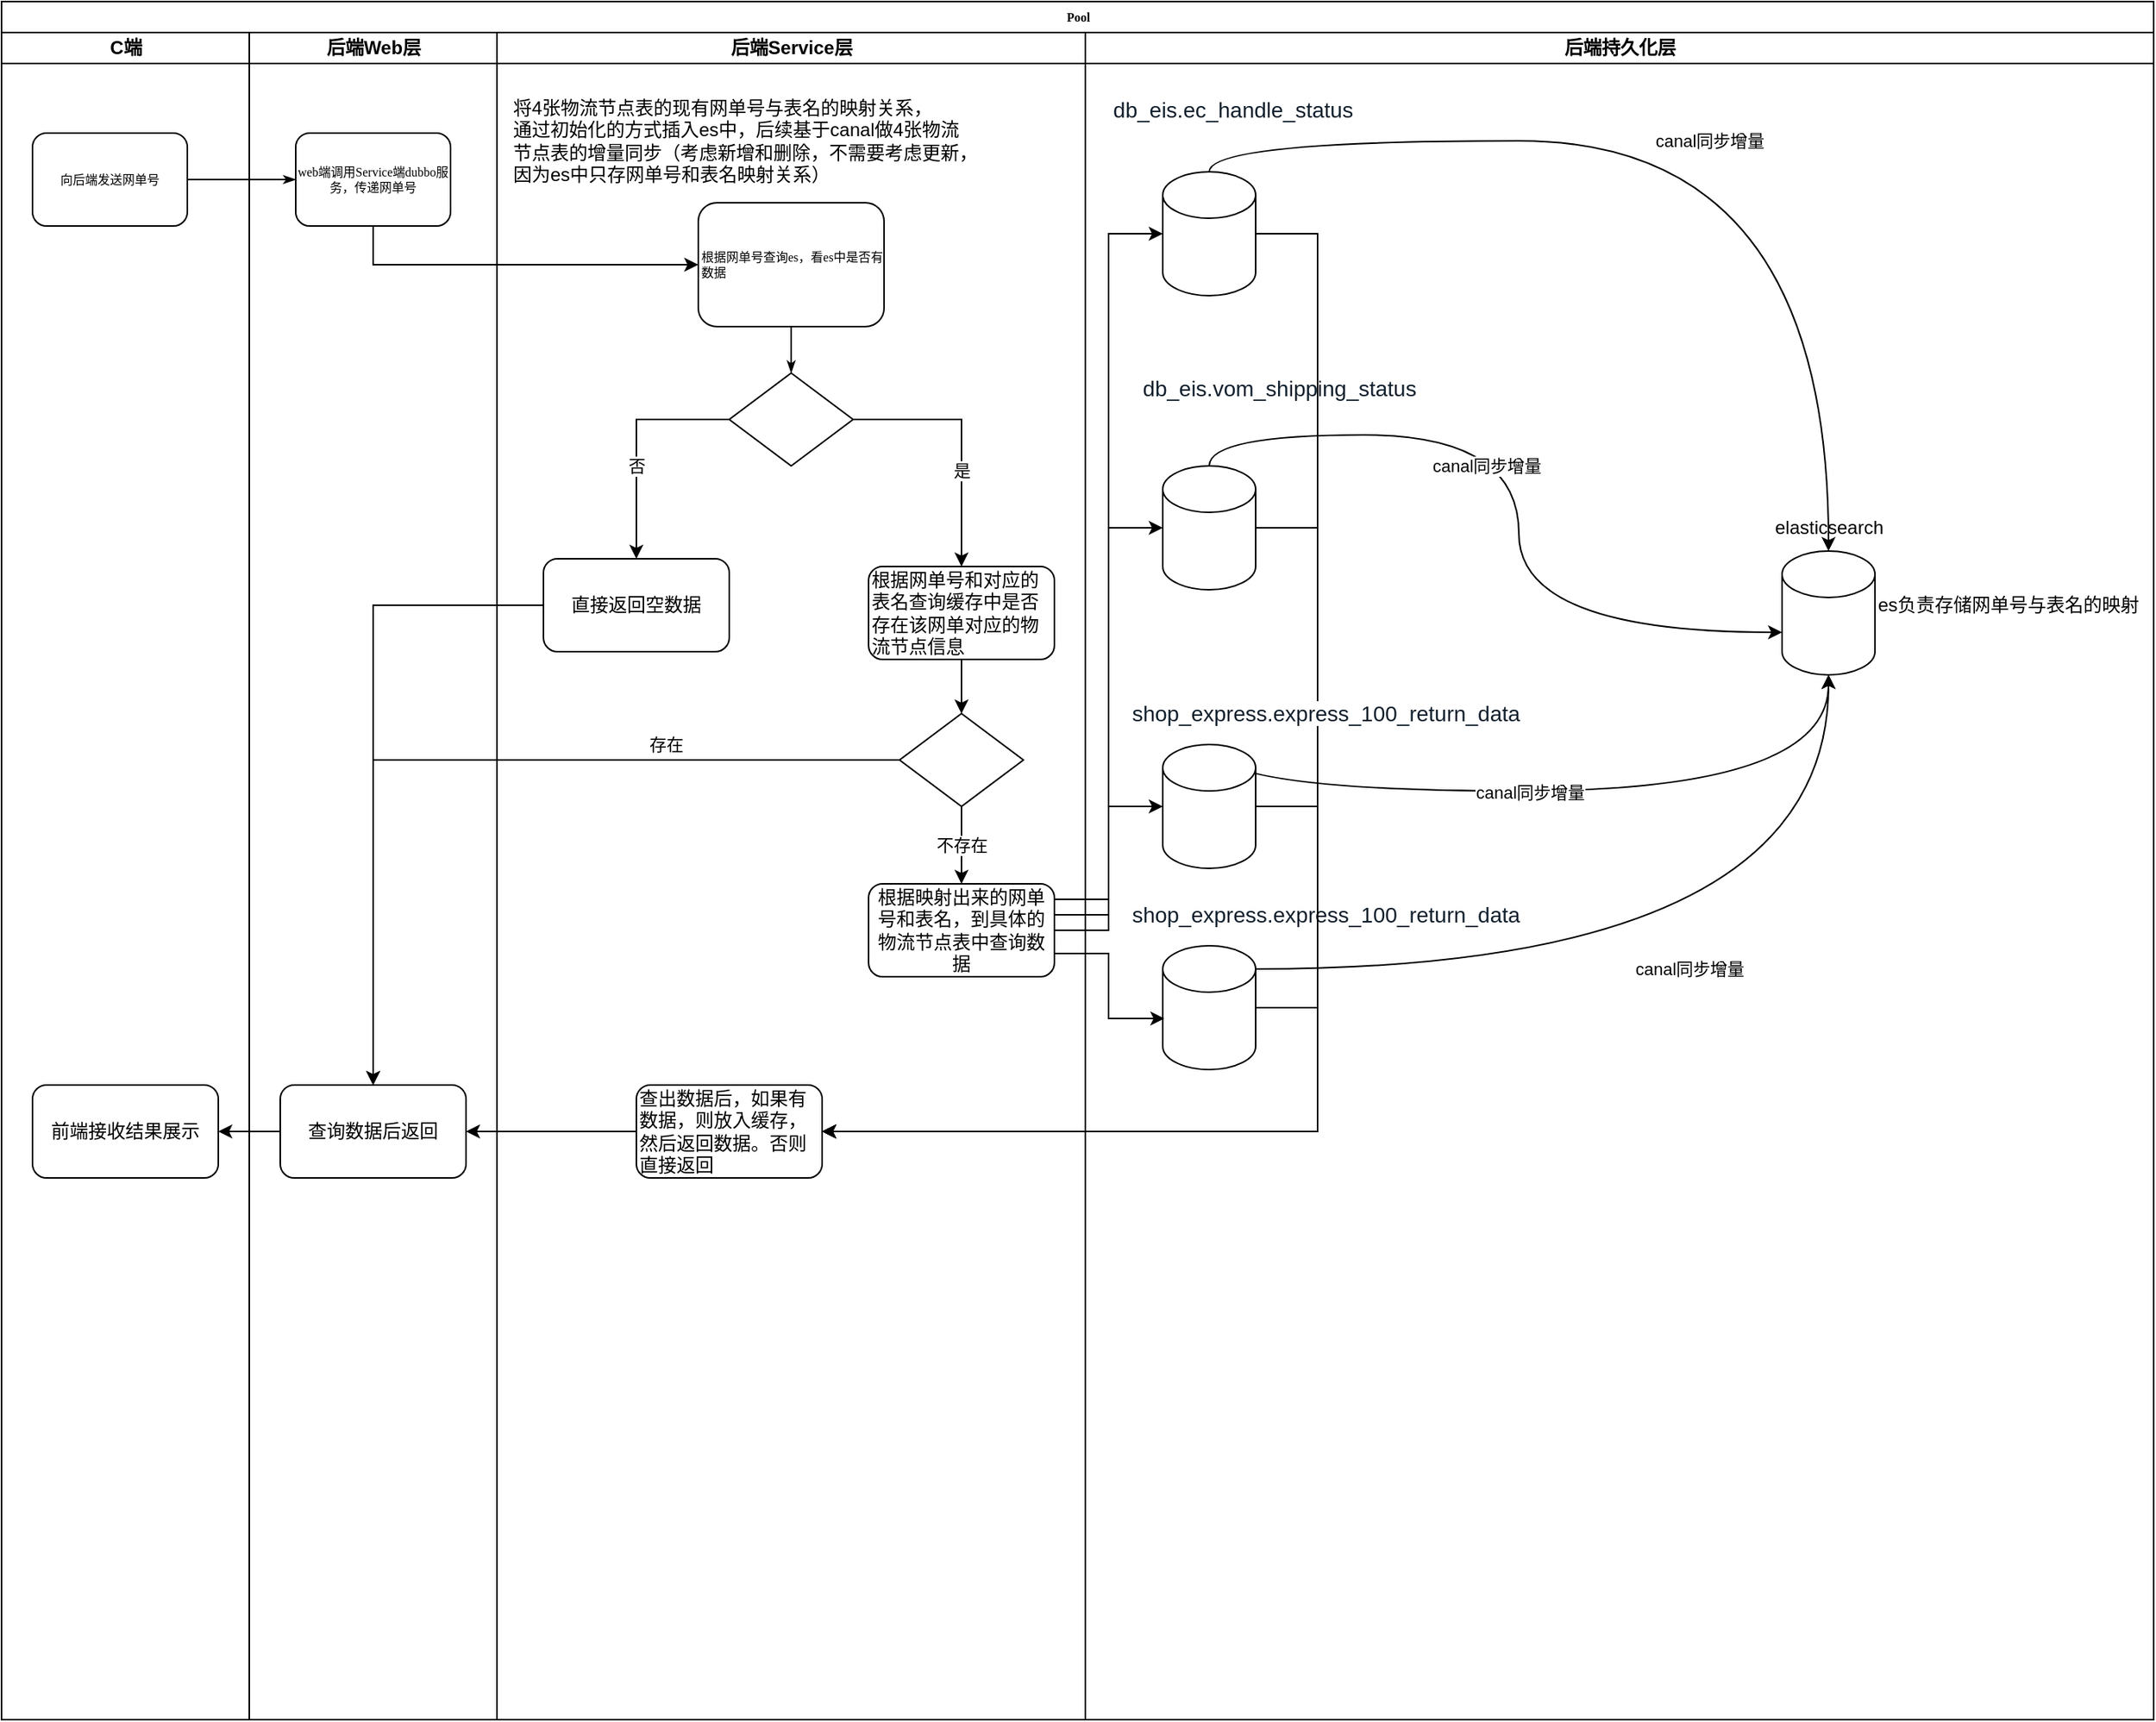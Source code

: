 <mxfile version="14.7.2" type="github">
  <diagram name="Page-1" id="74e2e168-ea6b-b213-b513-2b3c1d86103e">
    <mxGraphModel dx="1886" dy="514" grid="1" gridSize="10" guides="1" tooltips="1" connect="1" arrows="1" fold="1" page="1" pageScale="1" pageWidth="1100" pageHeight="850" background="none" math="0" shadow="0">
      <root>
        <mxCell id="0" />
        <mxCell id="1" parent="0" />
        <mxCell id="77e6c97f196da883-1" value="Pool" style="swimlane;html=1;childLayout=stackLayout;startSize=20;rounded=0;shadow=0;labelBackgroundColor=none;strokeWidth=1;fontFamily=Verdana;fontSize=8;align=center;" parent="1" vertex="1">
          <mxGeometry x="-100" y="30" width="1390" height="1110" as="geometry" />
        </mxCell>
        <mxCell id="77e6c97f196da883-2" value="C端" style="swimlane;html=1;startSize=20;" parent="77e6c97f196da883-1" vertex="1">
          <mxGeometry y="20" width="160" height="1090" as="geometry" />
        </mxCell>
        <mxCell id="77e6c97f196da883-8" value="向后端发送网单号" style="rounded=1;whiteSpace=wrap;html=1;shadow=0;labelBackgroundColor=none;strokeWidth=1;fontFamily=Verdana;fontSize=8;align=center;" parent="77e6c97f196da883-2" vertex="1">
          <mxGeometry x="20" y="65" width="100" height="60" as="geometry" />
        </mxCell>
        <mxCell id="e0kSBJMhbjdzScaZZEaQ-50" value="前端接收结果展示" style="rounded=1;whiteSpace=wrap;html=1;" parent="77e6c97f196da883-2" vertex="1">
          <mxGeometry x="20" y="680" width="120" height="60" as="geometry" />
        </mxCell>
        <mxCell id="77e6c97f196da883-26" style="edgeStyle=orthogonalEdgeStyle;rounded=1;html=1;labelBackgroundColor=none;startArrow=none;startFill=0;startSize=5;endArrow=classicThin;endFill=1;endSize=5;jettySize=auto;orthogonalLoop=1;strokeWidth=1;fontFamily=Verdana;fontSize=8" parent="77e6c97f196da883-1" source="77e6c97f196da883-8" target="77e6c97f196da883-11" edge="1">
          <mxGeometry relative="1" as="geometry" />
        </mxCell>
        <mxCell id="77e6c97f196da883-3" value="后端Web层" style="swimlane;html=1;startSize=20;" parent="77e6c97f196da883-1" vertex="1">
          <mxGeometry x="160" y="20" width="160" height="1090" as="geometry" />
        </mxCell>
        <mxCell id="77e6c97f196da883-11" value="web端调用Service端dubbo服务，传递网单号" style="rounded=1;whiteSpace=wrap;html=1;shadow=0;labelBackgroundColor=none;strokeWidth=1;fontFamily=Verdana;fontSize=8;align=center;" parent="77e6c97f196da883-3" vertex="1">
          <mxGeometry x="30" y="65" width="100" height="60" as="geometry" />
        </mxCell>
        <mxCell id="e0kSBJMhbjdzScaZZEaQ-48" value="查询数据后返回" style="rounded=1;whiteSpace=wrap;html=1;" parent="77e6c97f196da883-3" vertex="1">
          <mxGeometry x="20" y="680" width="120" height="60" as="geometry" />
        </mxCell>
        <mxCell id="77e6c97f196da883-4" value="后端Service层" style="swimlane;html=1;startSize=20;" parent="77e6c97f196da883-1" vertex="1">
          <mxGeometry x="320" y="20" width="380" height="1090" as="geometry" />
        </mxCell>
        <mxCell id="77e6c97f196da883-12" value="根据网单号查询es，看es中是否有数据" style="rounded=1;whiteSpace=wrap;html=1;shadow=0;labelBackgroundColor=none;strokeWidth=1;fontFamily=Verdana;fontSize=8;align=left;" parent="77e6c97f196da883-4" vertex="1">
          <mxGeometry x="130" y="110" width="120" height="80" as="geometry" />
        </mxCell>
        <mxCell id="8aTb0pdbekMoJ_zEC0NB-7" value="是" style="edgeStyle=orthogonalEdgeStyle;rounded=0;orthogonalLoop=1;jettySize=auto;html=1;exitX=1;exitY=0.5;exitDx=0;exitDy=0;" parent="77e6c97f196da883-4" source="77e6c97f196da883-13" target="e0kSBJMhbjdzScaZZEaQ-27" edge="1">
          <mxGeometry x="0.25" relative="1" as="geometry">
            <mxPoint as="offset" />
          </mxGeometry>
        </mxCell>
        <mxCell id="8aTb0pdbekMoJ_zEC0NB-11" value="否" style="edgeStyle=orthogonalEdgeStyle;rounded=0;orthogonalLoop=1;jettySize=auto;html=1;exitX=0;exitY=0.5;exitDx=0;exitDy=0;entryX=0.5;entryY=0;entryDx=0;entryDy=0;" parent="77e6c97f196da883-4" source="77e6c97f196da883-13" target="e0kSBJMhbjdzScaZZEaQ-31" edge="1">
          <mxGeometry x="0.2" relative="1" as="geometry">
            <mxPoint as="offset" />
          </mxGeometry>
        </mxCell>
        <mxCell id="77e6c97f196da883-13" value="" style="rhombus;whiteSpace=wrap;html=1;rounded=0;shadow=0;labelBackgroundColor=none;strokeWidth=1;fontFamily=Verdana;fontSize=8;align=center;" parent="77e6c97f196da883-4" vertex="1">
          <mxGeometry x="150" y="220" width="80" height="60" as="geometry" />
        </mxCell>
        <mxCell id="77e6c97f196da883-29" style="edgeStyle=orthogonalEdgeStyle;rounded=1;html=1;labelBackgroundColor=none;startArrow=none;startFill=0;startSize=5;endArrow=classicThin;endFill=1;endSize=5;jettySize=auto;orthogonalLoop=1;strokeWidth=1;fontFamily=Verdana;fontSize=8" parent="77e6c97f196da883-4" source="77e6c97f196da883-12" target="77e6c97f196da883-13" edge="1">
          <mxGeometry relative="1" as="geometry" />
        </mxCell>
        <mxCell id="e0kSBJMhbjdzScaZZEaQ-8" value="&lt;div style=&quot;text-align: left&quot;&gt;将4张物流节点表的现有网单号与表名的映射关系，&lt;/div&gt;&lt;div style=&quot;text-align: left&quot;&gt;通过初始化的方式插入es中，后续基于canal做4张物流&lt;/div&gt;&lt;div style=&quot;text-align: left&quot;&gt;节点表的增量同步（考虑新增和删除，不需要考虑更新，&lt;/div&gt;&lt;div style=&quot;text-align: left&quot;&gt;&lt;span&gt;因为es中只存网单号和表名映射关系）&lt;/span&gt;&lt;/div&gt;" style="text;html=1;align=center;verticalAlign=middle;resizable=0;points=[];autosize=1;strokeColor=none;" parent="77e6c97f196da883-4" vertex="1">
          <mxGeometry y="40" width="320" height="60" as="geometry" />
        </mxCell>
        <mxCell id="8aTb0pdbekMoJ_zEC0NB-3" value="" style="edgeStyle=orthogonalEdgeStyle;rounded=0;orthogonalLoop=1;jettySize=auto;html=1;exitX=0.5;exitY=1;exitDx=0;exitDy=0;entryX=0.5;entryY=0;entryDx=0;entryDy=0;" parent="77e6c97f196da883-4" source="e0kSBJMhbjdzScaZZEaQ-27" target="8aTb0pdbekMoJ_zEC0NB-2" edge="1">
          <mxGeometry relative="1" as="geometry" />
        </mxCell>
        <mxCell id="e0kSBJMhbjdzScaZZEaQ-27" value="&lt;span&gt;根据网单号和对应的表名查询缓存中是否存在该网单对应的物流节点信息&lt;/span&gt;" style="rounded=1;whiteSpace=wrap;html=1;align=left;" parent="77e6c97f196da883-4" vertex="1">
          <mxGeometry x="240" y="345" width="120" height="60" as="geometry" />
        </mxCell>
        <mxCell id="e0kSBJMhbjdzScaZZEaQ-31" value="直接返回空数据" style="rounded=1;whiteSpace=wrap;html=1;" parent="77e6c97f196da883-4" vertex="1">
          <mxGeometry x="30" y="340" width="120" height="60" as="geometry" />
        </mxCell>
        <mxCell id="e0kSBJMhbjdzScaZZEaQ-44" value="查出数据后，如果有数据，则放入缓存，然后返回数据。否则直接返回" style="rounded=1;whiteSpace=wrap;html=1;align=left;" parent="77e6c97f196da883-4" vertex="1">
          <mxGeometry x="90" y="680" width="120" height="60" as="geometry" />
        </mxCell>
        <mxCell id="8aTb0pdbekMoJ_zEC0NB-1" value="&lt;span&gt;根据映射出来的网单号和表名，&lt;/span&gt;&lt;span style=&quot;text-align: left&quot;&gt;到具体的物流节点表中查询数据&lt;/span&gt;" style="rounded=1;whiteSpace=wrap;html=1;" parent="77e6c97f196da883-4" vertex="1">
          <mxGeometry x="240" y="550" width="120" height="60" as="geometry" />
        </mxCell>
        <mxCell id="8aTb0pdbekMoJ_zEC0NB-2" value="" style="rhombus;whiteSpace=wrap;html=1;rounded=0;shadow=0;labelBackgroundColor=none;strokeWidth=1;fontFamily=Verdana;fontSize=8;align=center;" parent="77e6c97f196da883-4" vertex="1">
          <mxGeometry x="260" y="440" width="80" height="60" as="geometry" />
        </mxCell>
        <mxCell id="8aTb0pdbekMoJ_zEC0NB-5" value="不存在" style="edgeStyle=orthogonalEdgeStyle;rounded=0;orthogonalLoop=1;jettySize=auto;html=1;exitX=0.5;exitY=1;exitDx=0;exitDy=0;entryX=0.5;entryY=0;entryDx=0;entryDy=0;" parent="77e6c97f196da883-4" source="8aTb0pdbekMoJ_zEC0NB-2" target="8aTb0pdbekMoJ_zEC0NB-1" edge="1">
          <mxGeometry relative="1" as="geometry" />
        </mxCell>
        <mxCell id="77e6c97f196da883-5" value="后端持久化层" style="swimlane;html=1;startSize=20;" parent="77e6c97f196da883-1" vertex="1">
          <mxGeometry x="700" y="20" width="690" height="1090" as="geometry" />
        </mxCell>
        <mxCell id="bqIzaxHygfKF6aJIQcjT-41" style="rounded=0;orthogonalLoop=1;jettySize=auto;html=1;exitX=0.5;exitY=0;exitDx=0;exitDy=0;exitPerimeter=0;entryX=0;entryY=0;entryDx=0;entryDy=52.5;entryPerimeter=0;edgeStyle=orthogonalEdgeStyle;elbow=vertical;curved=1;" edge="1" parent="77e6c97f196da883-5" source="e0kSBJMhbjdzScaZZEaQ-15" target="bqIzaxHygfKF6aJIQcjT-18">
          <mxGeometry relative="1" as="geometry" />
        </mxCell>
        <mxCell id="bqIzaxHygfKF6aJIQcjT-45" value="canal同步增量" style="edgeLabel;html=1;align=center;verticalAlign=middle;resizable=0;points=[];" vertex="1" connectable="0" parent="bqIzaxHygfKF6aJIQcjT-41">
          <mxGeometry x="-0.231" y="-20" relative="1" as="geometry">
            <mxPoint as="offset" />
          </mxGeometry>
        </mxCell>
        <mxCell id="e0kSBJMhbjdzScaZZEaQ-15" value="" style="shape=cylinder3;whiteSpace=wrap;html=1;boundedLbl=1;backgroundOutline=1;size=15;" parent="77e6c97f196da883-5" vertex="1">
          <mxGeometry x="50" y="280" width="60" height="80" as="geometry" />
        </mxCell>
        <mxCell id="bqIzaxHygfKF6aJIQcjT-40" value="canal同步增量" style="edgeStyle=orthogonalEdgeStyle;rounded=0;orthogonalLoop=1;jettySize=auto;html=1;exitX=0.5;exitY=0;exitDx=0;exitDy=0;exitPerimeter=0;entryX=0.5;entryY=0;entryDx=0;entryDy=0;entryPerimeter=0;curved=1;" edge="1" parent="77e6c97f196da883-5" source="bqIzaxHygfKF6aJIQcjT-1" target="bqIzaxHygfKF6aJIQcjT-18">
          <mxGeometry relative="1" as="geometry" />
        </mxCell>
        <mxCell id="bqIzaxHygfKF6aJIQcjT-1" value="" style="shape=cylinder3;whiteSpace=wrap;html=1;boundedLbl=1;backgroundOutline=1;size=15;" vertex="1" parent="77e6c97f196da883-5">
          <mxGeometry x="50" y="90" width="60" height="80" as="geometry" />
        </mxCell>
        <mxCell id="bqIzaxHygfKF6aJIQcjT-3" value="&lt;span style=&quot;color: rgb(17 , 31 , 44) ; font-family: , , &amp;#34;pingfang sc&amp;#34; , &amp;#34;hiragino sans gb&amp;#34; , &amp;#34;segoe ui&amp;#34; , , &amp;#34;roboto&amp;#34; , &amp;#34;droid sans&amp;#34; , &amp;#34;helvetica neue&amp;#34; , sans-serif ; font-size: 14px ; text-align: left ; background-color: rgb(255 , 255 , 255)&quot;&gt;db_eis.ec_handle_status&lt;/span&gt;" style="text;html=1;align=center;verticalAlign=middle;resizable=0;points=[];autosize=1;strokeColor=none;" vertex="1" parent="77e6c97f196da883-5">
          <mxGeometry x="10" y="40" width="170" height="20" as="geometry" />
        </mxCell>
        <mxCell id="bqIzaxHygfKF6aJIQcjT-5" value="&lt;span style=&quot;color: rgb(17 , 31 , 44) ; font-family: , , &amp;#34;pingfang sc&amp;#34; , &amp;#34;hiragino sans gb&amp;#34; , &amp;#34;segoe ui&amp;#34; , , &amp;#34;roboto&amp;#34; , &amp;#34;droid sans&amp;#34; , &amp;#34;helvetica neue&amp;#34; , sans-serif ; font-size: 14px ; text-align: left ; background-color: rgb(255 , 255 , 255)&quot;&gt;db_eis.vom_shipping_status&lt;/span&gt;" style="text;html=1;align=center;verticalAlign=middle;resizable=0;points=[];autosize=1;strokeColor=none;" vertex="1" parent="77e6c97f196da883-5">
          <mxGeometry x="30" y="220" width="190" height="20" as="geometry" />
        </mxCell>
        <mxCell id="bqIzaxHygfKF6aJIQcjT-42" style="edgeStyle=orthogonalEdgeStyle;curved=1;rounded=0;orthogonalLoop=1;jettySize=auto;html=1;exitX=0.5;exitY=0;exitDx=0;exitDy=0;exitPerimeter=0;entryX=0.5;entryY=1;entryDx=0;entryDy=0;entryPerimeter=0;" edge="1" parent="77e6c97f196da883-5" source="bqIzaxHygfKF6aJIQcjT-7" target="bqIzaxHygfKF6aJIQcjT-18">
          <mxGeometry relative="1" as="geometry">
            <Array as="points">
              <mxPoint x="80" y="490" />
              <mxPoint x="480" y="490" />
            </Array>
          </mxGeometry>
        </mxCell>
        <mxCell id="bqIzaxHygfKF6aJIQcjT-46" value="canal同步增量" style="edgeLabel;html=1;align=center;verticalAlign=middle;resizable=0;points=[];" vertex="1" connectable="0" parent="bqIzaxHygfKF6aJIQcjT-42">
          <mxGeometry x="-0.061" y="-1" relative="1" as="geometry">
            <mxPoint as="offset" />
          </mxGeometry>
        </mxCell>
        <mxCell id="bqIzaxHygfKF6aJIQcjT-7" value="" style="shape=cylinder3;whiteSpace=wrap;html=1;boundedLbl=1;backgroundOutline=1;size=15;" vertex="1" parent="77e6c97f196da883-5">
          <mxGeometry x="50" y="460" width="60" height="80" as="geometry" />
        </mxCell>
        <mxCell id="bqIzaxHygfKF6aJIQcjT-43" value="canal同步增量" style="edgeStyle=orthogonalEdgeStyle;curved=1;rounded=0;orthogonalLoop=1;jettySize=auto;html=1;exitX=1;exitY=0;exitDx=0;exitDy=15;exitPerimeter=0;" edge="1" parent="77e6c97f196da883-5" source="bqIzaxHygfKF6aJIQcjT-12" target="bqIzaxHygfKF6aJIQcjT-18">
          <mxGeometry relative="1" as="geometry" />
        </mxCell>
        <mxCell id="bqIzaxHygfKF6aJIQcjT-12" value="" style="shape=cylinder3;whiteSpace=wrap;html=1;boundedLbl=1;backgroundOutline=1;size=15;" vertex="1" parent="77e6c97f196da883-5">
          <mxGeometry x="50" y="590" width="60" height="80" as="geometry" />
        </mxCell>
        <mxCell id="bqIzaxHygfKF6aJIQcjT-13" value="&lt;span style=&quot;color: rgb(17 , 31 , 44) ; font-family: , , &amp;#34;pingfang sc&amp;#34; , &amp;#34;hiragino sans gb&amp;#34; , &amp;#34;segoe ui&amp;#34; , , &amp;#34;roboto&amp;#34; , &amp;#34;droid sans&amp;#34; , &amp;#34;helvetica neue&amp;#34; , sans-serif ; font-size: 14px ; text-align: left ; background-color: rgb(255 , 255 , 255)&quot;&gt;shop_express.express_100_return_data&lt;/span&gt;" style="text;html=1;align=center;verticalAlign=middle;resizable=0;points=[];autosize=1;strokeColor=none;" vertex="1" parent="77e6c97f196da883-5">
          <mxGeometry x="20" y="560" width="270" height="20" as="geometry" />
        </mxCell>
        <mxCell id="bqIzaxHygfKF6aJIQcjT-18" value="" style="shape=cylinder3;whiteSpace=wrap;html=1;boundedLbl=1;backgroundOutline=1;size=15;" vertex="1" parent="77e6c97f196da883-5">
          <mxGeometry x="450" y="335" width="60" height="80" as="geometry" />
        </mxCell>
        <mxCell id="bqIzaxHygfKF6aJIQcjT-19" value="elasticsearch" style="text;html=1;align=center;verticalAlign=middle;resizable=0;points=[];autosize=1;strokeColor=none;" vertex="1" parent="77e6c97f196da883-5">
          <mxGeometry x="435" y="310" width="90" height="20" as="geometry" />
        </mxCell>
        <mxCell id="bqIzaxHygfKF6aJIQcjT-47" value="es负责存储网单号与表名的映射" style="text;html=1;align=left;verticalAlign=middle;resizable=0;points=[];autosize=1;strokeColor=none;" vertex="1" parent="77e6c97f196da883-5">
          <mxGeometry x="510" y="360" width="180" height="20" as="geometry" />
        </mxCell>
        <mxCell id="e0kSBJMhbjdzScaZZEaQ-3" style="edgeStyle=orthogonalEdgeStyle;rounded=0;orthogonalLoop=1;jettySize=auto;html=1;exitX=0.5;exitY=1;exitDx=0;exitDy=0;" parent="77e6c97f196da883-1" source="77e6c97f196da883-11" target="77e6c97f196da883-12" edge="1">
          <mxGeometry relative="1" as="geometry">
            <Array as="points">
              <mxPoint x="240" y="170" />
            </Array>
          </mxGeometry>
        </mxCell>
        <mxCell id="e0kSBJMhbjdzScaZZEaQ-47" style="edgeStyle=orthogonalEdgeStyle;rounded=0;orthogonalLoop=1;jettySize=auto;html=1;exitX=1;exitY=0.5;exitDx=0;exitDy=0;exitPerimeter=0;entryX=1;entryY=0.5;entryDx=0;entryDy=0;" parent="77e6c97f196da883-1" source="e0kSBJMhbjdzScaZZEaQ-15" target="e0kSBJMhbjdzScaZZEaQ-44" edge="1">
          <mxGeometry relative="1" as="geometry">
            <Array as="points">
              <mxPoint x="850" y="340" />
              <mxPoint x="850" y="730" />
            </Array>
          </mxGeometry>
        </mxCell>
        <mxCell id="e0kSBJMhbjdzScaZZEaQ-49" style="edgeStyle=orthogonalEdgeStyle;rounded=0;orthogonalLoop=1;jettySize=auto;html=1;exitX=0;exitY=0.5;exitDx=0;exitDy=0;entryX=1;entryY=0.5;entryDx=0;entryDy=0;" parent="77e6c97f196da883-1" source="e0kSBJMhbjdzScaZZEaQ-44" target="e0kSBJMhbjdzScaZZEaQ-48" edge="1">
          <mxGeometry relative="1" as="geometry" />
        </mxCell>
        <mxCell id="8aTb0pdbekMoJ_zEC0NB-4" value="存在" style="edgeStyle=orthogonalEdgeStyle;rounded=0;orthogonalLoop=1;jettySize=auto;html=1;exitX=0;exitY=0.5;exitDx=0;exitDy=0;" parent="77e6c97f196da883-1" source="8aTb0pdbekMoJ_zEC0NB-2" target="e0kSBJMhbjdzScaZZEaQ-48" edge="1">
          <mxGeometry x="-0.451" y="-10" relative="1" as="geometry">
            <mxPoint as="offset" />
          </mxGeometry>
        </mxCell>
        <mxCell id="8aTb0pdbekMoJ_zEC0NB-6" style="edgeStyle=orthogonalEdgeStyle;rounded=0;orthogonalLoop=1;jettySize=auto;html=1;exitX=1;exitY=0.5;exitDx=0;exitDy=0;entryX=0;entryY=0.5;entryDx=0;entryDy=0;entryPerimeter=0;" parent="77e6c97f196da883-1" source="8aTb0pdbekMoJ_zEC0NB-1" target="e0kSBJMhbjdzScaZZEaQ-15" edge="1">
          <mxGeometry relative="1" as="geometry">
            <Array as="points">
              <mxPoint x="680" y="590" />
              <mxPoint x="715" y="590" />
              <mxPoint x="715" y="340" />
            </Array>
          </mxGeometry>
        </mxCell>
        <mxCell id="8aTb0pdbekMoJ_zEC0NB-12" style="edgeStyle=orthogonalEdgeStyle;rounded=0;orthogonalLoop=1;jettySize=auto;html=1;exitX=0;exitY=0.5;exitDx=0;exitDy=0;" parent="77e6c97f196da883-1" source="e0kSBJMhbjdzScaZZEaQ-31" target="e0kSBJMhbjdzScaZZEaQ-48" edge="1">
          <mxGeometry relative="1" as="geometry" />
        </mxCell>
        <mxCell id="8aTb0pdbekMoJ_zEC0NB-13" style="edgeStyle=orthogonalEdgeStyle;rounded=0;orthogonalLoop=1;jettySize=auto;html=1;exitX=0;exitY=0.5;exitDx=0;exitDy=0;entryX=1;entryY=0.5;entryDx=0;entryDy=0;" parent="77e6c97f196da883-1" source="e0kSBJMhbjdzScaZZEaQ-48" target="e0kSBJMhbjdzScaZZEaQ-50" edge="1">
          <mxGeometry relative="1" as="geometry" />
        </mxCell>
        <mxCell id="bqIzaxHygfKF6aJIQcjT-4" style="edgeStyle=orthogonalEdgeStyle;rounded=0;orthogonalLoop=1;jettySize=auto;html=1;exitX=1;exitY=0.25;exitDx=0;exitDy=0;entryX=0;entryY=0.5;entryDx=0;entryDy=0;entryPerimeter=0;" edge="1" parent="77e6c97f196da883-1" source="8aTb0pdbekMoJ_zEC0NB-1" target="bqIzaxHygfKF6aJIQcjT-1">
          <mxGeometry relative="1" as="geometry">
            <Array as="points">
              <mxPoint x="680" y="580" />
              <mxPoint x="715" y="580" />
              <mxPoint x="715" y="150" />
            </Array>
          </mxGeometry>
        </mxCell>
        <mxCell id="bqIzaxHygfKF6aJIQcjT-6" style="edgeStyle=orthogonalEdgeStyle;rounded=0;orthogonalLoop=1;jettySize=auto;html=1;exitX=1;exitY=0.5;exitDx=0;exitDy=0;exitPerimeter=0;entryX=1;entryY=0.5;entryDx=0;entryDy=0;" edge="1" parent="77e6c97f196da883-1" source="bqIzaxHygfKF6aJIQcjT-1" target="e0kSBJMhbjdzScaZZEaQ-44">
          <mxGeometry relative="1" as="geometry">
            <Array as="points">
              <mxPoint x="850" y="150" />
              <mxPoint x="850" y="730" />
            </Array>
          </mxGeometry>
        </mxCell>
        <mxCell id="bqIzaxHygfKF6aJIQcjT-14" style="edgeStyle=orthogonalEdgeStyle;rounded=0;orthogonalLoop=1;jettySize=auto;html=1;exitX=1;exitY=0.5;exitDx=0;exitDy=0;entryX=0;entryY=0.5;entryDx=0;entryDy=0;entryPerimeter=0;" edge="1" parent="77e6c97f196da883-1" source="8aTb0pdbekMoJ_zEC0NB-1" target="bqIzaxHygfKF6aJIQcjT-7">
          <mxGeometry relative="1" as="geometry" />
        </mxCell>
        <mxCell id="bqIzaxHygfKF6aJIQcjT-15" style="edgeStyle=orthogonalEdgeStyle;rounded=0;orthogonalLoop=1;jettySize=auto;html=1;exitX=1;exitY=0.75;exitDx=0;exitDy=0;entryX=0.017;entryY=0.588;entryDx=0;entryDy=0;entryPerimeter=0;" edge="1" parent="77e6c97f196da883-1" source="8aTb0pdbekMoJ_zEC0NB-1" target="bqIzaxHygfKF6aJIQcjT-12">
          <mxGeometry relative="1" as="geometry" />
        </mxCell>
        <mxCell id="bqIzaxHygfKF6aJIQcjT-16" style="edgeStyle=orthogonalEdgeStyle;rounded=0;orthogonalLoop=1;jettySize=auto;html=1;exitX=1;exitY=0.5;exitDx=0;exitDy=0;exitPerimeter=0;entryX=1;entryY=0.5;entryDx=0;entryDy=0;" edge="1" parent="77e6c97f196da883-1" source="bqIzaxHygfKF6aJIQcjT-7" target="e0kSBJMhbjdzScaZZEaQ-44">
          <mxGeometry relative="1" as="geometry">
            <mxPoint x="850" y="520" as="targetPoint" />
            <Array as="points">
              <mxPoint x="850" y="520" />
              <mxPoint x="850" y="730" />
            </Array>
          </mxGeometry>
        </mxCell>
        <mxCell id="bqIzaxHygfKF6aJIQcjT-17" style="edgeStyle=orthogonalEdgeStyle;rounded=0;orthogonalLoop=1;jettySize=auto;html=1;exitX=1;exitY=0.5;exitDx=0;exitDy=0;exitPerimeter=0;entryX=1;entryY=0.5;entryDx=0;entryDy=0;" edge="1" parent="77e6c97f196da883-1" source="bqIzaxHygfKF6aJIQcjT-12" target="e0kSBJMhbjdzScaZZEaQ-44">
          <mxGeometry relative="1" as="geometry">
            <Array as="points">
              <mxPoint x="850" y="650" />
              <mxPoint x="850" y="730" />
            </Array>
          </mxGeometry>
        </mxCell>
        <mxCell id="bqIzaxHygfKF6aJIQcjT-9" value="&lt;span style=&quot;color: rgb(17 , 31 , 44) ; font-family: , , &amp;#34;pingfang sc&amp;#34; , &amp;#34;hiragino sans gb&amp;#34; , &amp;#34;segoe ui&amp;#34; , , &amp;#34;roboto&amp;#34; , &amp;#34;droid sans&amp;#34; , &amp;#34;helvetica neue&amp;#34; , sans-serif ; font-size: 14px ; text-align: left ; background-color: rgb(255 , 255 , 255)&quot;&gt;shop_express.express_100_return_data&lt;/span&gt;" style="text;html=1;align=center;verticalAlign=middle;resizable=0;points=[];autosize=1;strokeColor=none;" vertex="1" parent="1">
          <mxGeometry x="620" y="480" width="270" height="20" as="geometry" />
        </mxCell>
      </root>
    </mxGraphModel>
  </diagram>
</mxfile>
